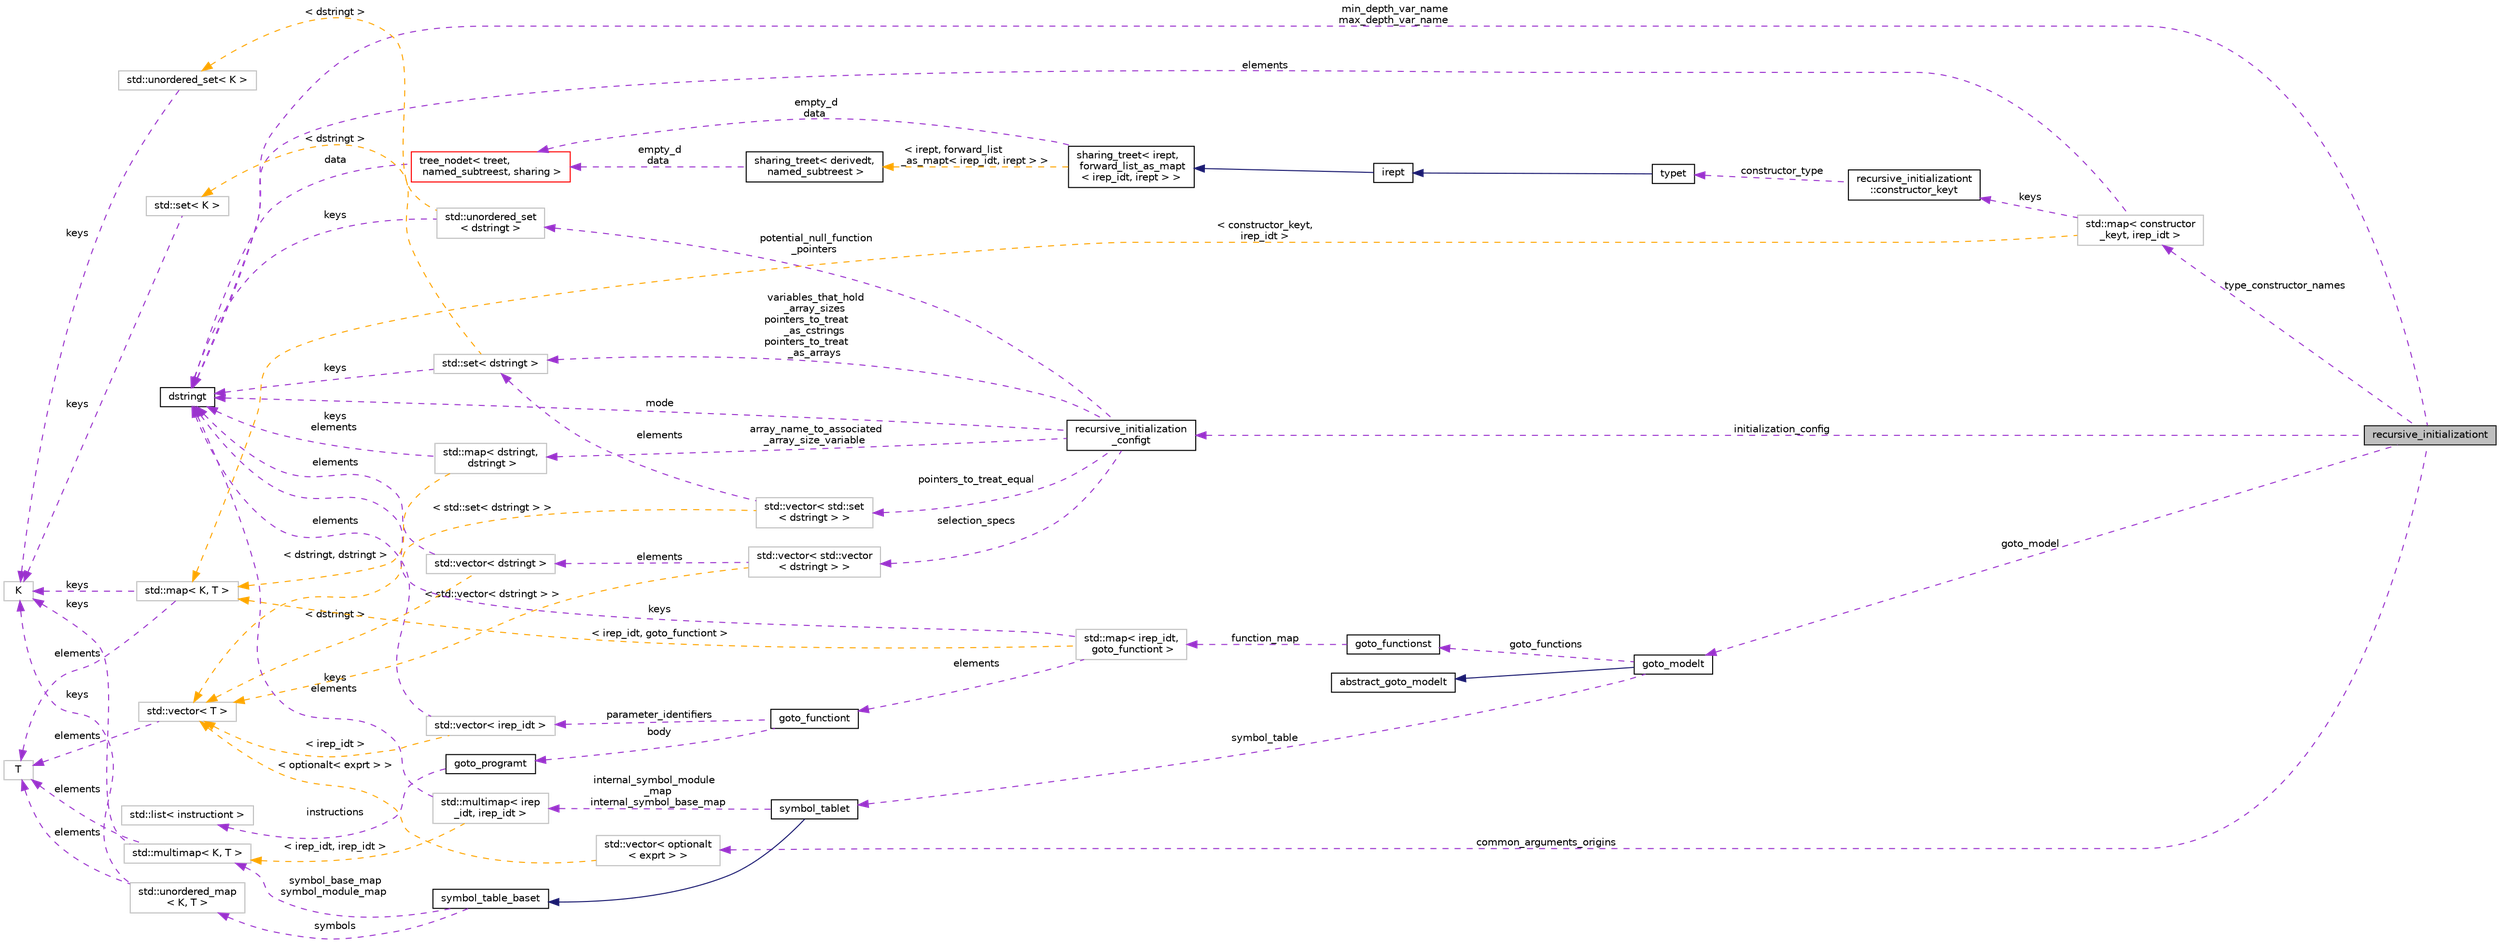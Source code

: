 digraph "recursive_initializationt"
{
 // LATEX_PDF_SIZE
  bgcolor="transparent";
  edge [fontname="Helvetica",fontsize="10",labelfontname="Helvetica",labelfontsize="10"];
  node [fontname="Helvetica",fontsize="10",shape=record];
  rankdir="LR";
  Node1 [label="recursive_initializationt",height=0.2,width=0.4,color="black", fillcolor="grey75", style="filled", fontcolor="black",tooltip="Class for generating initialisation code for compound structures."];
  Node2 -> Node1 [dir="back",color="darkorchid3",fontsize="10",style="dashed",label=" common_arguments_origins" ,fontname="Helvetica"];
  Node2 [label="std::vector\< optionalt\l\< exprt \> \>",height=0.2,width=0.4,color="grey75",tooltip=" "];
  Node3 -> Node2 [dir="back",color="orange",fontsize="10",style="dashed",label=" \< optionalt\< exprt \> \>" ,fontname="Helvetica"];
  Node3 [label="std::vector\< T \>",height=0.2,width=0.4,color="grey75",tooltip="STL class."];
  Node4 -> Node3 [dir="back",color="darkorchid3",fontsize="10",style="dashed",label=" elements" ,fontname="Helvetica"];
  Node4 [label="T",height=0.2,width=0.4,color="grey75",tooltip=" "];
  Node5 -> Node1 [dir="back",color="darkorchid3",fontsize="10",style="dashed",label=" min_depth_var_name\nmax_depth_var_name" ,fontname="Helvetica"];
  Node5 [label="dstringt",height=0.2,width=0.4,color="black",URL="$classdstringt.html",tooltip="dstringt has one field, an unsigned integer no which is an index into a static table of strings."];
  Node6 -> Node1 [dir="back",color="darkorchid3",fontsize="10",style="dashed",label=" initialization_config" ,fontname="Helvetica"];
  Node6 [label="recursive_initialization\l_configt",height=0.2,width=0.4,color="black",URL="$structrecursive__initialization__configt.html",tooltip=" "];
  Node7 -> Node6 [dir="back",color="darkorchid3",fontsize="10",style="dashed",label=" potential_null_function\l_pointers" ,fontname="Helvetica"];
  Node7 [label="std::unordered_set\l\< dstringt \>",height=0.2,width=0.4,color="grey75",tooltip=" "];
  Node5 -> Node7 [dir="back",color="darkorchid3",fontsize="10",style="dashed",label=" keys" ,fontname="Helvetica"];
  Node8 -> Node7 [dir="back",color="orange",fontsize="10",style="dashed",label=" \< dstringt \>" ,fontname="Helvetica"];
  Node8 [label="std::unordered_set\< K \>",height=0.2,width=0.4,color="grey75",tooltip="STL class."];
  Node9 -> Node8 [dir="back",color="darkorchid3",fontsize="10",style="dashed",label=" keys" ,fontname="Helvetica"];
  Node9 [label="K",height=0.2,width=0.4,color="grey75",tooltip=" "];
  Node10 -> Node6 [dir="back",color="darkorchid3",fontsize="10",style="dashed",label=" pointers_to_treat_equal" ,fontname="Helvetica"];
  Node10 [label="std::vector\< std::set\l\< dstringt \> \>",height=0.2,width=0.4,color="grey75",tooltip=" "];
  Node11 -> Node10 [dir="back",color="darkorchid3",fontsize="10",style="dashed",label=" elements" ,fontname="Helvetica"];
  Node11 [label="std::set\< dstringt \>",height=0.2,width=0.4,color="grey75",tooltip=" "];
  Node5 -> Node11 [dir="back",color="darkorchid3",fontsize="10",style="dashed",label=" keys" ,fontname="Helvetica"];
  Node12 -> Node11 [dir="back",color="orange",fontsize="10",style="dashed",label=" \< dstringt \>" ,fontname="Helvetica"];
  Node12 [label="std::set\< K \>",height=0.2,width=0.4,color="grey75",tooltip="STL class."];
  Node9 -> Node12 [dir="back",color="darkorchid3",fontsize="10",style="dashed",label=" keys" ,fontname="Helvetica"];
  Node3 -> Node10 [dir="back",color="orange",fontsize="10",style="dashed",label=" \< std::set\< dstringt \> \>" ,fontname="Helvetica"];
  Node13 -> Node6 [dir="back",color="darkorchid3",fontsize="10",style="dashed",label=" array_name_to_associated\l_array_size_variable" ,fontname="Helvetica"];
  Node13 [label="std::map\< dstringt,\l dstringt \>",height=0.2,width=0.4,color="grey75",tooltip=" "];
  Node5 -> Node13 [dir="back",color="darkorchid3",fontsize="10",style="dashed",label=" keys\nelements" ,fontname="Helvetica"];
  Node14 -> Node13 [dir="back",color="orange",fontsize="10",style="dashed",label=" \< dstringt, dstringt \>" ,fontname="Helvetica"];
  Node14 [label="std::map\< K, T \>",height=0.2,width=0.4,color="grey75",tooltip="STL class."];
  Node9 -> Node14 [dir="back",color="darkorchid3",fontsize="10",style="dashed",label=" keys" ,fontname="Helvetica"];
  Node4 -> Node14 [dir="back",color="darkorchid3",fontsize="10",style="dashed",label=" elements" ,fontname="Helvetica"];
  Node5 -> Node6 [dir="back",color="darkorchid3",fontsize="10",style="dashed",label=" mode" ,fontname="Helvetica"];
  Node11 -> Node6 [dir="back",color="darkorchid3",fontsize="10",style="dashed",label=" variables_that_hold\l_array_sizes\npointers_to_treat\l_as_cstrings\npointers_to_treat\l_as_arrays" ,fontname="Helvetica"];
  Node15 -> Node6 [dir="back",color="darkorchid3",fontsize="10",style="dashed",label=" selection_specs" ,fontname="Helvetica"];
  Node15 [label="std::vector\< std::vector\l\< dstringt \> \>",height=0.2,width=0.4,color="grey75",tooltip=" "];
  Node16 -> Node15 [dir="back",color="darkorchid3",fontsize="10",style="dashed",label=" elements" ,fontname="Helvetica"];
  Node16 [label="std::vector\< dstringt \>",height=0.2,width=0.4,color="grey75",tooltip=" "];
  Node5 -> Node16 [dir="back",color="darkorchid3",fontsize="10",style="dashed",label=" elements" ,fontname="Helvetica"];
  Node3 -> Node16 [dir="back",color="orange",fontsize="10",style="dashed",label=" \< dstringt \>" ,fontname="Helvetica"];
  Node3 -> Node15 [dir="back",color="orange",fontsize="10",style="dashed",label=" \< std::vector\< dstringt \> \>" ,fontname="Helvetica"];
  Node17 -> Node1 [dir="back",color="darkorchid3",fontsize="10",style="dashed",label=" type_constructor_names" ,fontname="Helvetica"];
  Node17 [label="std::map\< constructor\l_keyt, irep_idt \>",height=0.2,width=0.4,color="grey75",tooltip=" "];
  Node18 -> Node17 [dir="back",color="darkorchid3",fontsize="10",style="dashed",label=" keys" ,fontname="Helvetica"];
  Node18 [label="recursive_initializationt\l::constructor_keyt",height=0.2,width=0.4,color="black",URL="$structrecursive__initializationt_1_1constructor__keyt.html",tooltip=" "];
  Node19 -> Node18 [dir="back",color="darkorchid3",fontsize="10",style="dashed",label=" constructor_type" ,fontname="Helvetica"];
  Node19 [label="typet",height=0.2,width=0.4,color="black",URL="$classtypet.html",tooltip="The type of an expression, extends irept."];
  Node20 -> Node19 [dir="back",color="midnightblue",fontsize="10",style="solid",fontname="Helvetica"];
  Node20 [label="irept",height=0.2,width=0.4,color="black",URL="$classirept.html",tooltip="There are a large number of kinds of tree structured or tree-like data in CPROVER."];
  Node21 -> Node20 [dir="back",color="midnightblue",fontsize="10",style="solid",fontname="Helvetica"];
  Node21 [label="sharing_treet\< irept,\l forward_list_as_mapt\l\< irep_idt, irept \> \>",height=0.2,width=0.4,color="black",URL="$classsharing__treet.html",tooltip=" "];
  Node22 -> Node21 [dir="back",color="darkorchid3",fontsize="10",style="dashed",label=" empty_d\ndata" ,fontname="Helvetica"];
  Node22 [label="tree_nodet\< treet,\l named_subtreest, sharing \>",height=0.2,width=0.4,color="red",URL="$classtree__nodet.html",tooltip="A node with data in a tree, it contains:"];
  Node5 -> Node22 [dir="back",color="darkorchid3",fontsize="10",style="dashed",label=" data" ,fontname="Helvetica"];
  Node25 -> Node21 [dir="back",color="orange",fontsize="10",style="dashed",label=" \< irept, forward_list\l_as_mapt\< irep_idt, irept \> \>" ,fontname="Helvetica"];
  Node25 [label="sharing_treet\< derivedt,\l named_subtreest \>",height=0.2,width=0.4,color="black",URL="$classsharing__treet.html",tooltip="Base class for tree-like data structures with sharing."];
  Node22 -> Node25 [dir="back",color="darkorchid3",fontsize="10",style="dashed",label=" empty_d\ndata" ,fontname="Helvetica"];
  Node5 -> Node17 [dir="back",color="darkorchid3",fontsize="10",style="dashed",label=" elements" ,fontname="Helvetica"];
  Node14 -> Node17 [dir="back",color="orange",fontsize="10",style="dashed",label=" \< constructor_keyt,\l irep_idt \>" ,fontname="Helvetica"];
  Node26 -> Node1 [dir="back",color="darkorchid3",fontsize="10",style="dashed",label=" goto_model" ,fontname="Helvetica"];
  Node26 [label="goto_modelt",height=0.2,width=0.4,color="black",URL="$classgoto__modelt.html",tooltip=" "];
  Node27 -> Node26 [dir="back",color="midnightblue",fontsize="10",style="solid",fontname="Helvetica"];
  Node27 [label="abstract_goto_modelt",height=0.2,width=0.4,color="black",URL="$classabstract__goto__modelt.html",tooltip="Abstract interface to eager or lazy GOTO models."];
  Node28 -> Node26 [dir="back",color="darkorchid3",fontsize="10",style="dashed",label=" symbol_table" ,fontname="Helvetica"];
  Node28 [label="symbol_tablet",height=0.2,width=0.4,color="black",URL="$classsymbol__tablet.html",tooltip="The symbol table."];
  Node29 -> Node28 [dir="back",color="midnightblue",fontsize="10",style="solid",fontname="Helvetica"];
  Node29 [label="symbol_table_baset",height=0.2,width=0.4,color="black",URL="$classsymbol__table__baset.html",tooltip="The symbol table base class interface."];
  Node30 -> Node29 [dir="back",color="darkorchid3",fontsize="10",style="dashed",label=" symbol_base_map\nsymbol_module_map" ,fontname="Helvetica"];
  Node30 [label="std::multimap\< K, T \>",height=0.2,width=0.4,color="grey75",tooltip="STL class."];
  Node9 -> Node30 [dir="back",color="darkorchid3",fontsize="10",style="dashed",label=" keys" ,fontname="Helvetica"];
  Node4 -> Node30 [dir="back",color="darkorchid3",fontsize="10",style="dashed",label=" elements" ,fontname="Helvetica"];
  Node31 -> Node29 [dir="back",color="darkorchid3",fontsize="10",style="dashed",label=" symbols" ,fontname="Helvetica"];
  Node31 [label="std::unordered_map\l\< K, T \>",height=0.2,width=0.4,color="grey75",tooltip="STL class."];
  Node9 -> Node31 [dir="back",color="darkorchid3",fontsize="10",style="dashed",label=" keys" ,fontname="Helvetica"];
  Node4 -> Node31 [dir="back",color="darkorchid3",fontsize="10",style="dashed",label=" elements" ,fontname="Helvetica"];
  Node32 -> Node28 [dir="back",color="darkorchid3",fontsize="10",style="dashed",label=" internal_symbol_module\l_map\ninternal_symbol_base_map" ,fontname="Helvetica"];
  Node32 [label="std::multimap\< irep\l_idt, irep_idt \>",height=0.2,width=0.4,color="grey75",tooltip=" "];
  Node5 -> Node32 [dir="back",color="darkorchid3",fontsize="10",style="dashed",label=" keys\nelements" ,fontname="Helvetica"];
  Node30 -> Node32 [dir="back",color="orange",fontsize="10",style="dashed",label=" \< irep_idt, irep_idt \>" ,fontname="Helvetica"];
  Node33 -> Node26 [dir="back",color="darkorchid3",fontsize="10",style="dashed",label=" goto_functions" ,fontname="Helvetica"];
  Node33 [label="goto_functionst",height=0.2,width=0.4,color="black",URL="$classgoto__functionst.html",tooltip="A collection of goto functions."];
  Node34 -> Node33 [dir="back",color="darkorchid3",fontsize="10",style="dashed",label=" function_map" ,fontname="Helvetica"];
  Node34 [label="std::map\< irep_idt,\l goto_functiont \>",height=0.2,width=0.4,color="grey75",tooltip=" "];
  Node35 -> Node34 [dir="back",color="darkorchid3",fontsize="10",style="dashed",label=" elements" ,fontname="Helvetica"];
  Node35 [label="goto_functiont",height=0.2,width=0.4,color="black",URL="$classgoto__functiont.html",tooltip="A goto function, consisting of function body (see body) and parameter identifiers (see parameter_iden..."];
  Node36 -> Node35 [dir="back",color="darkorchid3",fontsize="10",style="dashed",label=" parameter_identifiers" ,fontname="Helvetica"];
  Node36 [label="std::vector\< irep_idt \>",height=0.2,width=0.4,color="grey75",tooltip=" "];
  Node5 -> Node36 [dir="back",color="darkorchid3",fontsize="10",style="dashed",label=" elements" ,fontname="Helvetica"];
  Node3 -> Node36 [dir="back",color="orange",fontsize="10",style="dashed",label=" \< irep_idt \>" ,fontname="Helvetica"];
  Node37 -> Node35 [dir="back",color="darkorchid3",fontsize="10",style="dashed",label=" body" ,fontname="Helvetica"];
  Node37 [label="goto_programt",height=0.2,width=0.4,color="black",URL="$classgoto__programt.html",tooltip="A generic container class for the GOTO intermediate representation of one function."];
  Node38 -> Node37 [dir="back",color="darkorchid3",fontsize="10",style="dashed",label=" instructions" ,fontname="Helvetica"];
  Node38 [label="std::list\< instructiont \>",height=0.2,width=0.4,color="grey75",tooltip=" "];
  Node5 -> Node34 [dir="back",color="darkorchid3",fontsize="10",style="dashed",label=" keys" ,fontname="Helvetica"];
  Node14 -> Node34 [dir="back",color="orange",fontsize="10",style="dashed",label=" \< irep_idt, goto_functiont \>" ,fontname="Helvetica"];
}
